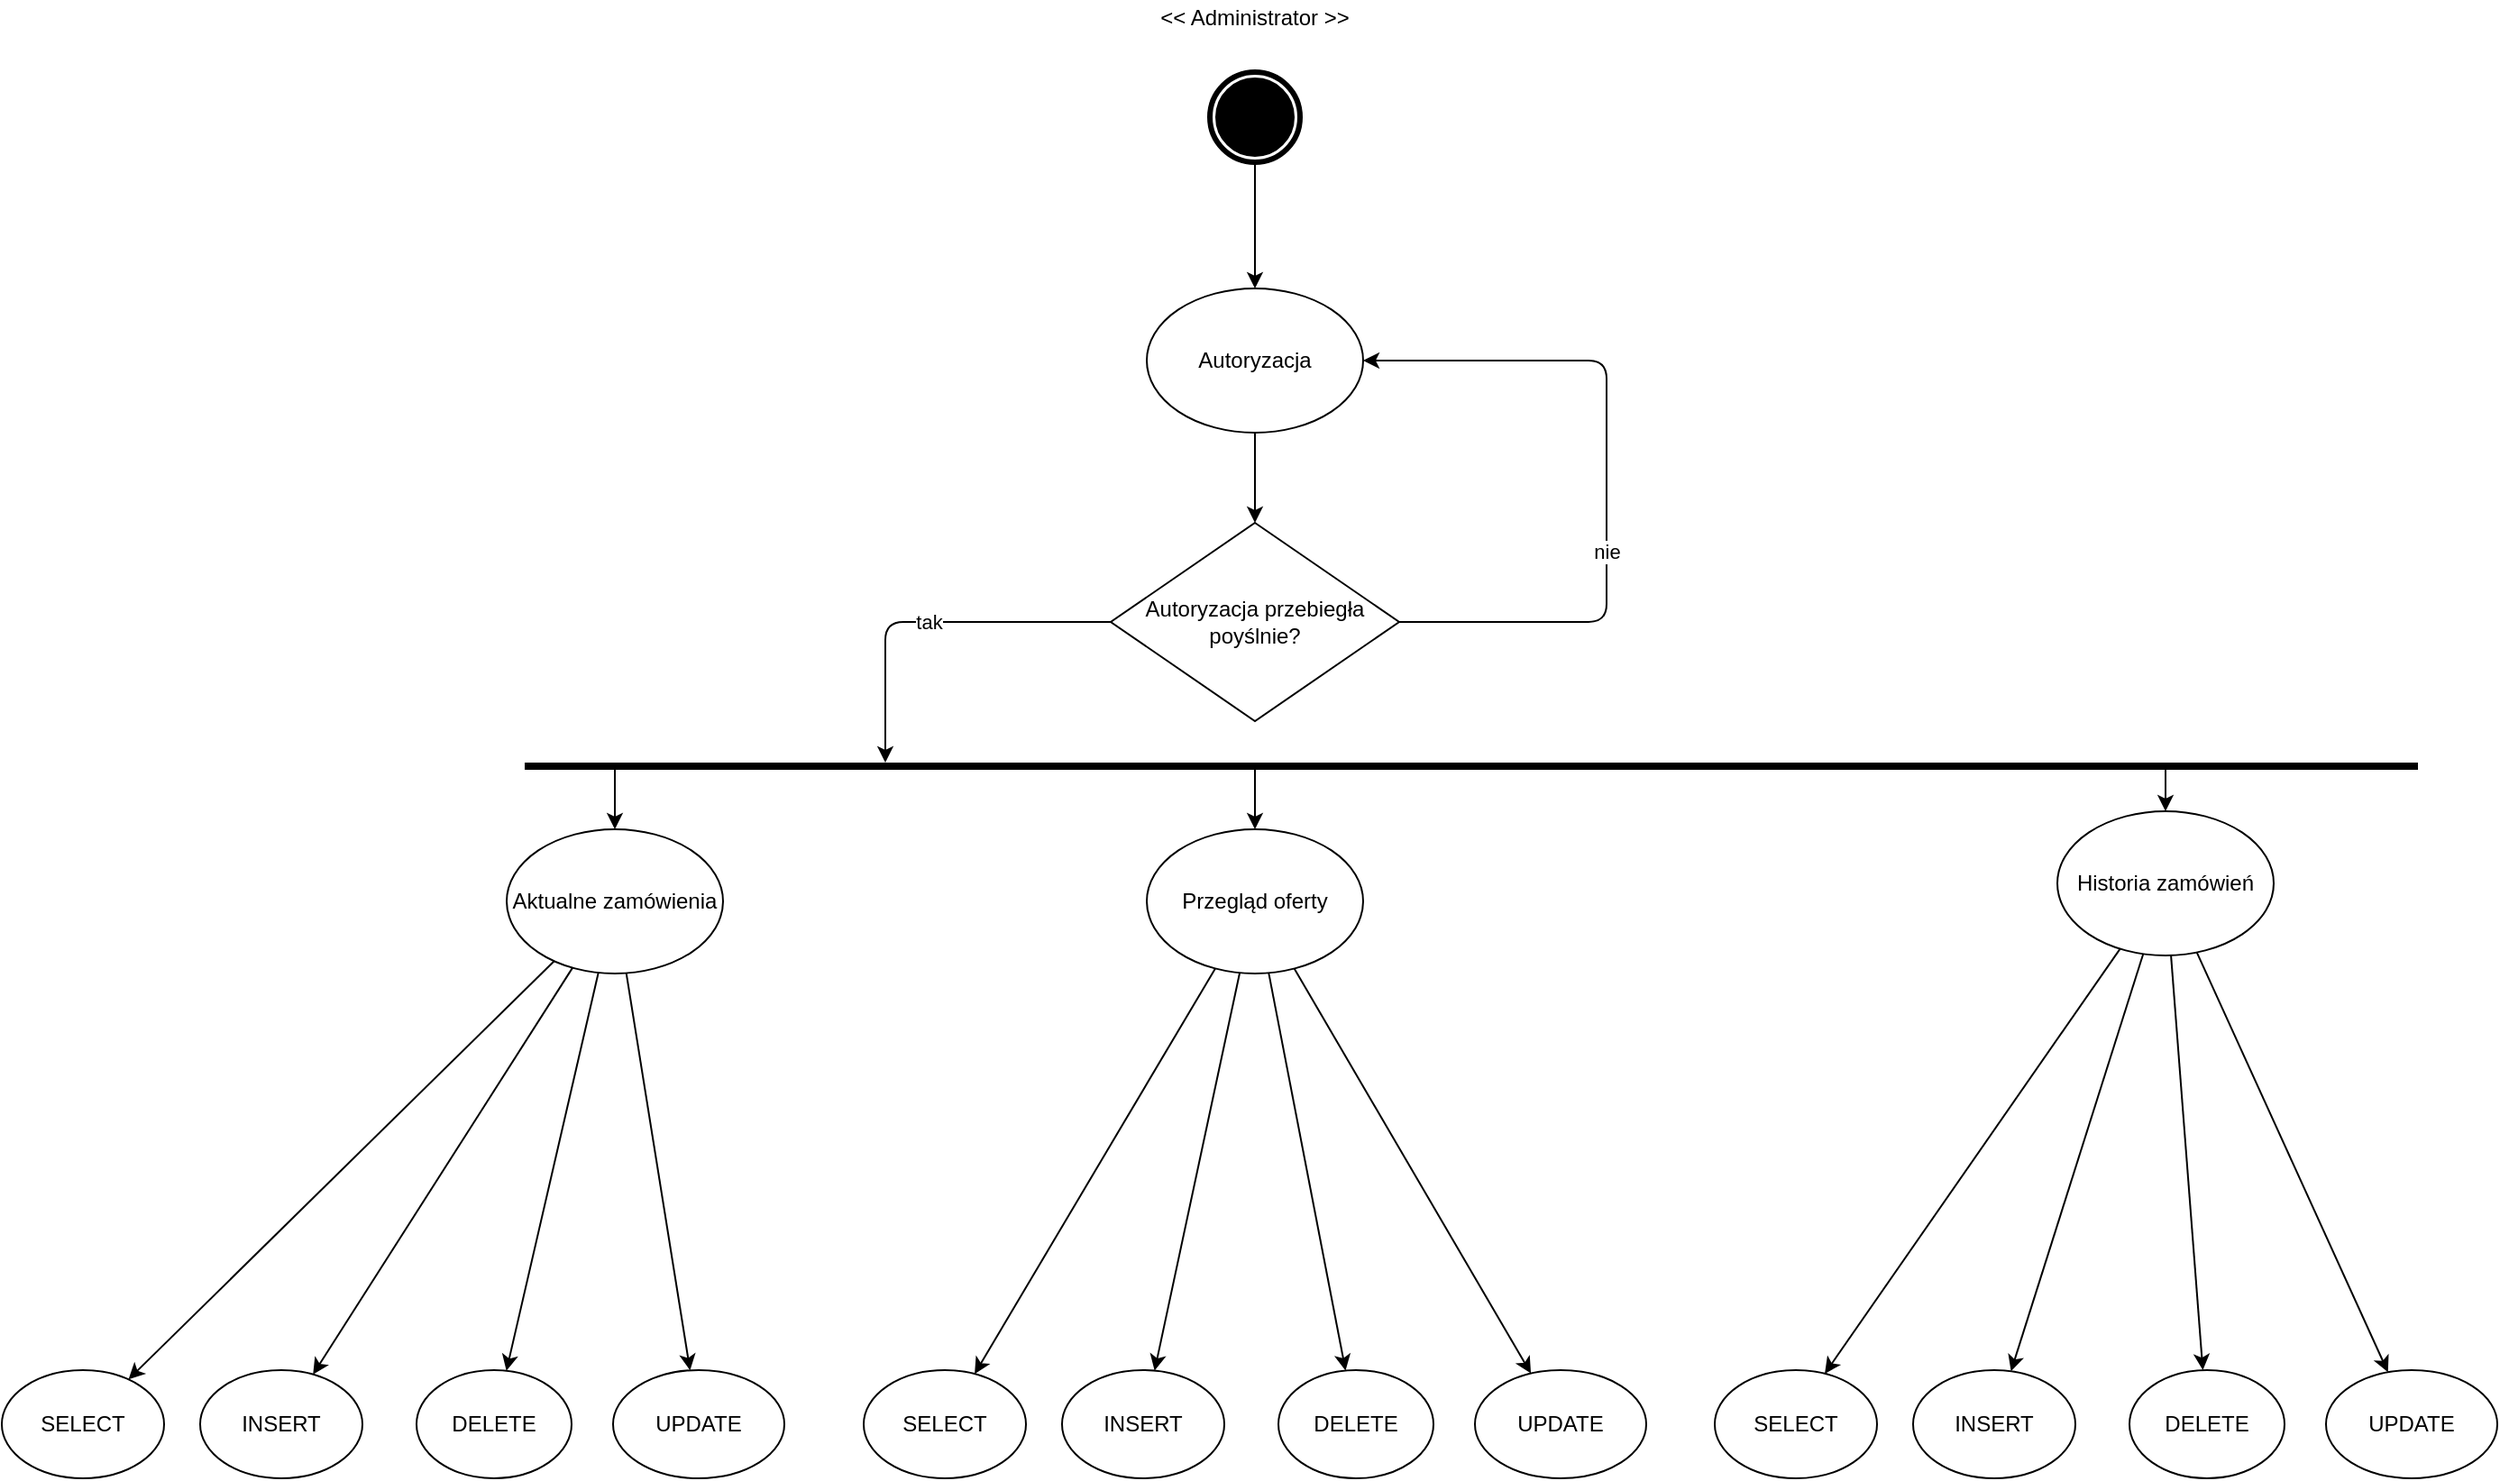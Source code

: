 <mxfile version="13.1.3" type="device"><diagram id="ilyZlHYnuYzS2ZvEUPKG" name="Page-1"><mxGraphModel dx="2208" dy="764" grid="1" gridSize="10" guides="1" tooltips="1" connect="1" arrows="1" fold="1" page="1" pageScale="1" pageWidth="827" pageHeight="1169" math="0" shadow="0"><root><mxCell id="0"/><mxCell id="1" parent="0"/><mxCell id="iis5sOfC48YgPdEm0gws-1" value="&amp;lt;&amp;lt; Administrator &amp;gt;&amp;gt;" style="text;html=1;strokeColor=none;fillColor=none;align=center;verticalAlign=middle;whiteSpace=wrap;rounded=0;" vertex="1" parent="1"><mxGeometry x="350" y="100" width="230" height="20" as="geometry"/></mxCell><mxCell id="iis5sOfC48YgPdEm0gws-2" value="" style="shape=mxgraph.bpmn.shape;html=1;verticalLabelPosition=bottom;labelBackgroundColor=#ffffff;verticalAlign=top;align=center;perimeter=ellipsePerimeter;outlineConnect=0;outline=end;symbol=terminate;" vertex="1" parent="1"><mxGeometry x="440" y="140" width="50" height="50" as="geometry"/></mxCell><mxCell id="iis5sOfC48YgPdEm0gws-3" value="Autoryzacja" style="ellipse;whiteSpace=wrap;html=1;" vertex="1" parent="1"><mxGeometry x="405" y="260" width="120" height="80" as="geometry"/></mxCell><mxCell id="iis5sOfC48YgPdEm0gws-4" value="Autoryzacja przebiegła&lt;br&gt;poyślnie?" style="rhombus;whiteSpace=wrap;html=1;" vertex="1" parent="1"><mxGeometry x="385" y="390" width="160" height="110" as="geometry"/></mxCell><mxCell id="iis5sOfC48YgPdEm0gws-5" value="" style="line;strokeWidth=4;html=1;perimeter=backbonePerimeter;points=[];outlineConnect=0;" vertex="1" parent="1"><mxGeometry x="60" y="520" width="1050" height="10" as="geometry"/></mxCell><mxCell id="iis5sOfC48YgPdEm0gws-6" value="" style="endArrow=classic;html=1;exitX=1;exitY=0.5;exitDx=0;exitDy=0;" edge="1" parent="1" source="iis5sOfC48YgPdEm0gws-4" target="iis5sOfC48YgPdEm0gws-3"><mxGeometry width="50" height="50" relative="1" as="geometry"><mxPoint x="390" y="420" as="sourcePoint"/><mxPoint x="440" y="370" as="targetPoint"/><Array as="points"><mxPoint x="660" y="445"/><mxPoint x="660" y="300"/></Array></mxGeometry></mxCell><mxCell id="iis5sOfC48YgPdEm0gws-8" value="nie" style="edgeLabel;html=1;align=center;verticalAlign=middle;resizable=0;points=[];" vertex="1" connectable="0" parent="iis5sOfC48YgPdEm0gws-6"><mxGeometry x="-0.418" y="39" relative="1" as="geometry"><mxPoint x="39" y="-39" as="offset"/></mxGeometry></mxCell><mxCell id="iis5sOfC48YgPdEm0gws-7" value="" style="endArrow=classic;html=1;" edge="1" parent="1" source="iis5sOfC48YgPdEm0gws-2" target="iis5sOfC48YgPdEm0gws-3"><mxGeometry width="50" height="50" relative="1" as="geometry"><mxPoint x="390" y="420" as="sourcePoint"/><mxPoint x="440" y="370" as="targetPoint"/></mxGeometry></mxCell><mxCell id="iis5sOfC48YgPdEm0gws-9" value="tak" style="endArrow=classic;html=1;exitX=0;exitY=0.5;exitDx=0;exitDy=0;" edge="1" parent="1" source="iis5sOfC48YgPdEm0gws-4" target="iis5sOfC48YgPdEm0gws-5"><mxGeometry width="50" height="50" relative="1" as="geometry"><mxPoint x="390" y="420" as="sourcePoint"/><mxPoint x="440" y="370" as="targetPoint"/><Array as="points"><mxPoint x="260" y="445"/></Array></mxGeometry></mxCell><mxCell id="iis5sOfC48YgPdEm0gws-10" value="Historia zamówień" style="ellipse;whiteSpace=wrap;html=1;" vertex="1" parent="1"><mxGeometry x="910" y="550" width="120" height="80" as="geometry"/></mxCell><mxCell id="iis5sOfC48YgPdEm0gws-12" value="" style="endArrow=classic;html=1;entryX=0.5;entryY=0;entryDx=0;entryDy=0;" edge="1" parent="1" source="iis5sOfC48YgPdEm0gws-5" target="iis5sOfC48YgPdEm0gws-10"><mxGeometry width="50" height="50" relative="1" as="geometry"><mxPoint x="390" y="620" as="sourcePoint"/><mxPoint x="440" y="570" as="targetPoint"/></mxGeometry></mxCell><mxCell id="iis5sOfC48YgPdEm0gws-19" value="Aktualne zamówienia" style="ellipse;whiteSpace=wrap;html=1;" vertex="1" parent="1"><mxGeometry x="50" y="560" width="120" height="80" as="geometry"/></mxCell><mxCell id="iis5sOfC48YgPdEm0gws-20" value="Przegląd oferty" style="ellipse;whiteSpace=wrap;html=1;" vertex="1" parent="1"><mxGeometry x="405" y="560" width="120" height="80" as="geometry"/></mxCell><mxCell id="iis5sOfC48YgPdEm0gws-21" value="" style="endArrow=classic;html=1;entryX=0.5;entryY=0;entryDx=0;entryDy=0;" edge="1" parent="1" source="iis5sOfC48YgPdEm0gws-5" target="iis5sOfC48YgPdEm0gws-20"><mxGeometry width="50" height="50" relative="1" as="geometry"><mxPoint x="460" y="820" as="sourcePoint"/><mxPoint x="510" y="770" as="targetPoint"/></mxGeometry></mxCell><mxCell id="iis5sOfC48YgPdEm0gws-22" value="" style="endArrow=classic;html=1;entryX=0.5;entryY=0;entryDx=0;entryDy=0;" edge="1" parent="1" source="iis5sOfC48YgPdEm0gws-5" target="iis5sOfC48YgPdEm0gws-19"><mxGeometry width="50" height="50" relative="1" as="geometry"><mxPoint x="460" y="820" as="sourcePoint"/><mxPoint x="510" y="770" as="targetPoint"/></mxGeometry></mxCell><mxCell id="iis5sOfC48YgPdEm0gws-33" value="SELECT" style="ellipse;whiteSpace=wrap;html=1;" vertex="1" parent="1"><mxGeometry x="-230" y="860" width="90" height="60" as="geometry"/></mxCell><mxCell id="iis5sOfC48YgPdEm0gws-34" value="INSERT" style="ellipse;whiteSpace=wrap;html=1;" vertex="1" parent="1"><mxGeometry x="-120" y="860" width="90" height="60" as="geometry"/></mxCell><mxCell id="iis5sOfC48YgPdEm0gws-35" value="DELETE" style="ellipse;whiteSpace=wrap;html=1;" vertex="1" parent="1"><mxGeometry y="860" width="86" height="60" as="geometry"/></mxCell><mxCell id="iis5sOfC48YgPdEm0gws-36" value="UPDATE" style="ellipse;whiteSpace=wrap;html=1;" vertex="1" parent="1"><mxGeometry x="109" y="860" width="95" height="60" as="geometry"/></mxCell><mxCell id="iis5sOfC48YgPdEm0gws-39" value="SELECT" style="ellipse;whiteSpace=wrap;html=1;" vertex="1" parent="1"><mxGeometry x="248" y="860" width="90" height="60" as="geometry"/></mxCell><mxCell id="iis5sOfC48YgPdEm0gws-40" value="INSERT" style="ellipse;whiteSpace=wrap;html=1;" vertex="1" parent="1"><mxGeometry x="358" y="860" width="90" height="60" as="geometry"/></mxCell><mxCell id="iis5sOfC48YgPdEm0gws-41" value="DELETE" style="ellipse;whiteSpace=wrap;html=1;" vertex="1" parent="1"><mxGeometry x="478" y="860" width="86" height="60" as="geometry"/></mxCell><mxCell id="iis5sOfC48YgPdEm0gws-42" value="UPDATE" style="ellipse;whiteSpace=wrap;html=1;" vertex="1" parent="1"><mxGeometry x="587" y="860" width="95" height="60" as="geometry"/></mxCell><mxCell id="iis5sOfC48YgPdEm0gws-43" value="SELECT" style="ellipse;whiteSpace=wrap;html=1;" vertex="1" parent="1"><mxGeometry x="720" y="860" width="90" height="60" as="geometry"/></mxCell><mxCell id="iis5sOfC48YgPdEm0gws-44" value="INSERT" style="ellipse;whiteSpace=wrap;html=1;" vertex="1" parent="1"><mxGeometry x="830" y="860" width="90" height="60" as="geometry"/></mxCell><mxCell id="iis5sOfC48YgPdEm0gws-45" value="DELETE" style="ellipse;whiteSpace=wrap;html=1;" vertex="1" parent="1"><mxGeometry x="950" y="860" width="86" height="60" as="geometry"/></mxCell><mxCell id="iis5sOfC48YgPdEm0gws-46" value="UPDATE" style="ellipse;whiteSpace=wrap;html=1;" vertex="1" parent="1"><mxGeometry x="1059" y="860" width="95" height="60" as="geometry"/></mxCell><mxCell id="iis5sOfC48YgPdEm0gws-47" value="" style="endArrow=classic;html=1;" edge="1" parent="1" source="iis5sOfC48YgPdEm0gws-19" target="iis5sOfC48YgPdEm0gws-33"><mxGeometry width="50" height="50" relative="1" as="geometry"><mxPoint x="470" y="750" as="sourcePoint"/><mxPoint x="520" y="700" as="targetPoint"/></mxGeometry></mxCell><mxCell id="iis5sOfC48YgPdEm0gws-48" value="" style="endArrow=classic;html=1;" edge="1" parent="1" source="iis5sOfC48YgPdEm0gws-19" target="iis5sOfC48YgPdEm0gws-34"><mxGeometry width="50" height="50" relative="1" as="geometry"><mxPoint x="470" y="750" as="sourcePoint"/><mxPoint x="520" y="700" as="targetPoint"/></mxGeometry></mxCell><mxCell id="iis5sOfC48YgPdEm0gws-49" value="" style="endArrow=classic;html=1;" edge="1" parent="1" source="iis5sOfC48YgPdEm0gws-19" target="iis5sOfC48YgPdEm0gws-35"><mxGeometry width="50" height="50" relative="1" as="geometry"><mxPoint x="250" y="790" as="sourcePoint"/><mxPoint x="300" y="740" as="targetPoint"/></mxGeometry></mxCell><mxCell id="iis5sOfC48YgPdEm0gws-50" value="" style="endArrow=classic;html=1;" edge="1" parent="1" source="iis5sOfC48YgPdEm0gws-19" target="iis5sOfC48YgPdEm0gws-36"><mxGeometry width="50" height="50" relative="1" as="geometry"><mxPoint x="160" y="710" as="sourcePoint"/><mxPoint x="210" y="660" as="targetPoint"/></mxGeometry></mxCell><mxCell id="iis5sOfC48YgPdEm0gws-51" value="" style="endArrow=classic;html=1;" edge="1" parent="1" source="iis5sOfC48YgPdEm0gws-20" target="iis5sOfC48YgPdEm0gws-39"><mxGeometry width="50" height="50" relative="1" as="geometry"><mxPoint x="300" y="790" as="sourcePoint"/><mxPoint x="350" y="740" as="targetPoint"/></mxGeometry></mxCell><mxCell id="iis5sOfC48YgPdEm0gws-52" value="" style="endArrow=classic;html=1;" edge="1" parent="1" source="iis5sOfC48YgPdEm0gws-20" target="iis5sOfC48YgPdEm0gws-40"><mxGeometry width="50" height="50" relative="1" as="geometry"><mxPoint x="350" y="810" as="sourcePoint"/><mxPoint x="400" y="760" as="targetPoint"/></mxGeometry></mxCell><mxCell id="iis5sOfC48YgPdEm0gws-53" value="" style="endArrow=classic;html=1;" edge="1" parent="1" source="iis5sOfC48YgPdEm0gws-20" target="iis5sOfC48YgPdEm0gws-41"><mxGeometry width="50" height="50" relative="1" as="geometry"><mxPoint x="450" y="800" as="sourcePoint"/><mxPoint x="500" y="750" as="targetPoint"/></mxGeometry></mxCell><mxCell id="iis5sOfC48YgPdEm0gws-54" value="" style="endArrow=classic;html=1;" edge="1" parent="1" source="iis5sOfC48YgPdEm0gws-20" target="iis5sOfC48YgPdEm0gws-42"><mxGeometry width="50" height="50" relative="1" as="geometry"><mxPoint x="560" y="800" as="sourcePoint"/><mxPoint x="610" y="750" as="targetPoint"/></mxGeometry></mxCell><mxCell id="iis5sOfC48YgPdEm0gws-55" value="" style="endArrow=classic;html=1;entryX=0.678;entryY=0.033;entryDx=0;entryDy=0;entryPerimeter=0;" edge="1" parent="1" source="iis5sOfC48YgPdEm0gws-10" target="iis5sOfC48YgPdEm0gws-43"><mxGeometry width="50" height="50" relative="1" as="geometry"><mxPoint x="860" y="780" as="sourcePoint"/><mxPoint x="910" y="730" as="targetPoint"/></mxGeometry></mxCell><mxCell id="iis5sOfC48YgPdEm0gws-56" value="" style="endArrow=classic;html=1;" edge="1" parent="1" source="iis5sOfC48YgPdEm0gws-10" target="iis5sOfC48YgPdEm0gws-44"><mxGeometry width="50" height="50" relative="1" as="geometry"><mxPoint x="1050" y="800" as="sourcePoint"/><mxPoint x="1100" y="750" as="targetPoint"/></mxGeometry></mxCell><mxCell id="iis5sOfC48YgPdEm0gws-57" value="" style="endArrow=classic;html=1;" edge="1" parent="1" source="iis5sOfC48YgPdEm0gws-10" target="iis5sOfC48YgPdEm0gws-45"><mxGeometry width="50" height="50" relative="1" as="geometry"><mxPoint x="1050" y="760" as="sourcePoint"/><mxPoint x="1100" y="710" as="targetPoint"/></mxGeometry></mxCell><mxCell id="iis5sOfC48YgPdEm0gws-58" value="" style="endArrow=classic;html=1;" edge="1" parent="1" source="iis5sOfC48YgPdEm0gws-10" target="iis5sOfC48YgPdEm0gws-46"><mxGeometry width="50" height="50" relative="1" as="geometry"><mxPoint x="1050" y="760" as="sourcePoint"/><mxPoint x="1100" y="710" as="targetPoint"/></mxGeometry></mxCell><mxCell id="iis5sOfC48YgPdEm0gws-59" value="" style="endArrow=classic;html=1;" edge="1" parent="1" source="iis5sOfC48YgPdEm0gws-3" target="iis5sOfC48YgPdEm0gws-4"><mxGeometry width="50" height="50" relative="1" as="geometry"><mxPoint x="280" y="370" as="sourcePoint"/><mxPoint x="330" y="320" as="targetPoint"/></mxGeometry></mxCell></root></mxGraphModel></diagram></mxfile>